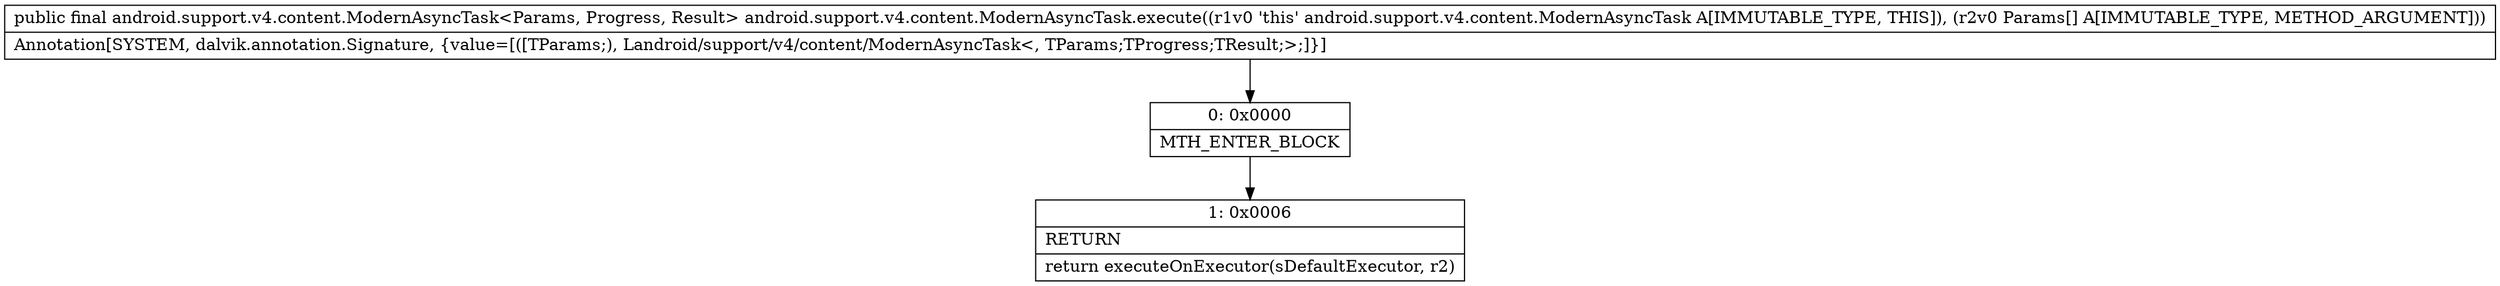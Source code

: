 digraph "CFG forandroid.support.v4.content.ModernAsyncTask.execute([Ljava\/lang\/Object;)Landroid\/support\/v4\/content\/ModernAsyncTask;" {
Node_0 [shape=record,label="{0\:\ 0x0000|MTH_ENTER_BLOCK\l}"];
Node_1 [shape=record,label="{1\:\ 0x0006|RETURN\l|return executeOnExecutor(sDefaultExecutor, r2)\l}"];
MethodNode[shape=record,label="{public final android.support.v4.content.ModernAsyncTask\<Params, Progress, Result\> android.support.v4.content.ModernAsyncTask.execute((r1v0 'this' android.support.v4.content.ModernAsyncTask A[IMMUTABLE_TYPE, THIS]), (r2v0 Params[] A[IMMUTABLE_TYPE, METHOD_ARGUMENT]))  | Annotation[SYSTEM, dalvik.annotation.Signature, \{value=[([TParams;), Landroid\/support\/v4\/content\/ModernAsyncTask\<, TParams;TProgress;TResult;\>;]\}]\l}"];
MethodNode -> Node_0;
Node_0 -> Node_1;
}

